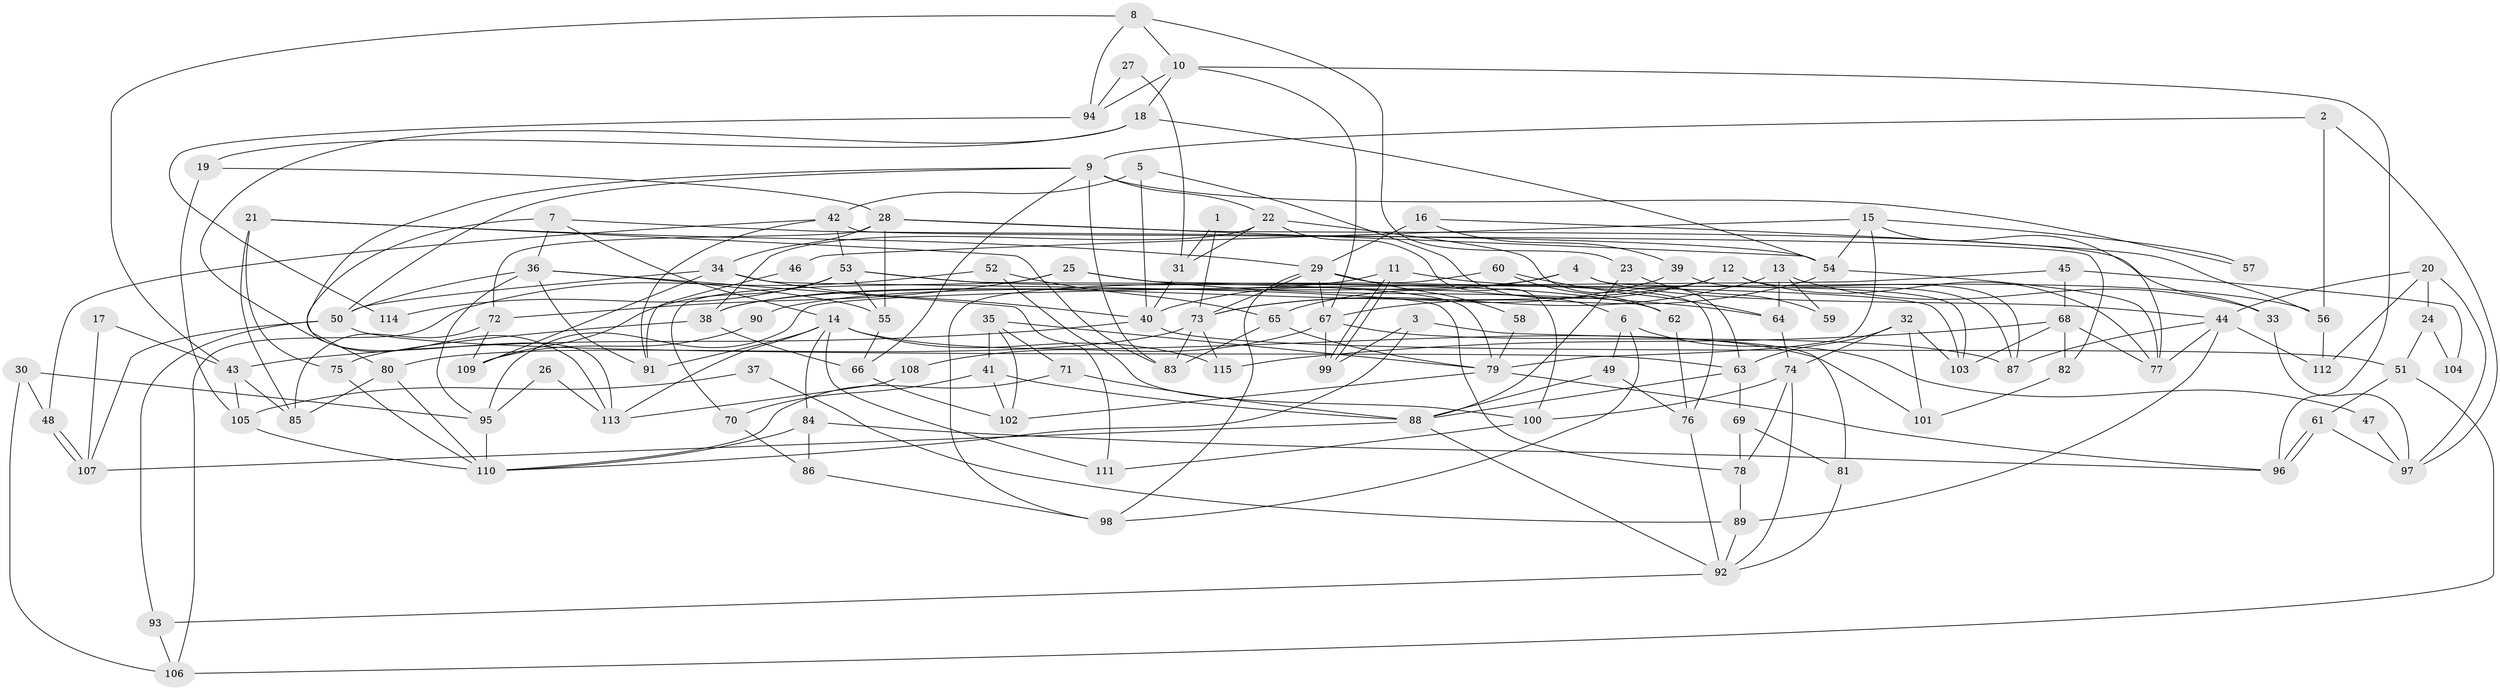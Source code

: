 // coarse degree distribution, {4: 0.17391304347826086, 9: 0.06521739130434782, 6: 0.15217391304347827, 5: 0.15217391304347827, 11: 0.043478260869565216, 3: 0.10869565217391304, 7: 0.10869565217391304, 8: 0.10869565217391304, 10: 0.08695652173913043}
// Generated by graph-tools (version 1.1) at 2025/37/03/04/25 23:37:12]
// undirected, 115 vertices, 230 edges
graph export_dot {
  node [color=gray90,style=filled];
  1;
  2;
  3;
  4;
  5;
  6;
  7;
  8;
  9;
  10;
  11;
  12;
  13;
  14;
  15;
  16;
  17;
  18;
  19;
  20;
  21;
  22;
  23;
  24;
  25;
  26;
  27;
  28;
  29;
  30;
  31;
  32;
  33;
  34;
  35;
  36;
  37;
  38;
  39;
  40;
  41;
  42;
  43;
  44;
  45;
  46;
  47;
  48;
  49;
  50;
  51;
  52;
  53;
  54;
  55;
  56;
  57;
  58;
  59;
  60;
  61;
  62;
  63;
  64;
  65;
  66;
  67;
  68;
  69;
  70;
  71;
  72;
  73;
  74;
  75;
  76;
  77;
  78;
  79;
  80;
  81;
  82;
  83;
  84;
  85;
  86;
  87;
  88;
  89;
  90;
  91;
  92;
  93;
  94;
  95;
  96;
  97;
  98;
  99;
  100;
  101;
  102;
  103;
  104;
  105;
  106;
  107;
  108;
  109;
  110;
  111;
  112;
  113;
  114;
  115;
  1 -- 73;
  1 -- 31;
  2 -- 56;
  2 -- 9;
  2 -- 97;
  3 -- 110;
  3 -- 99;
  3 -- 81;
  4 -- 103;
  4 -- 44;
  4 -- 40;
  4 -- 90;
  5 -- 42;
  5 -- 40;
  5 -- 6;
  6 -- 98;
  6 -- 47;
  6 -- 49;
  7 -- 80;
  7 -- 36;
  7 -- 14;
  7 -- 54;
  8 -- 10;
  8 -- 43;
  8 -- 23;
  8 -- 94;
  9 -- 50;
  9 -- 66;
  9 -- 22;
  9 -- 57;
  9 -- 83;
  9 -- 113;
  10 -- 18;
  10 -- 67;
  10 -- 94;
  10 -- 96;
  11 -- 99;
  11 -- 99;
  11 -- 38;
  11 -- 56;
  12 -- 77;
  12 -- 65;
  12 -- 38;
  12 -- 87;
  13 -- 73;
  13 -- 64;
  13 -- 33;
  13 -- 59;
  14 -- 101;
  14 -- 84;
  14 -- 91;
  14 -- 111;
  14 -- 113;
  14 -- 115;
  15 -- 54;
  15 -- 77;
  15 -- 46;
  15 -- 57;
  15 -- 79;
  16 -- 29;
  16 -- 39;
  16 -- 56;
  17 -- 107;
  17 -- 43;
  18 -- 113;
  18 -- 54;
  18 -- 19;
  19 -- 28;
  19 -- 105;
  20 -- 44;
  20 -- 97;
  20 -- 24;
  20 -- 112;
  21 -- 75;
  21 -- 83;
  21 -- 29;
  21 -- 85;
  22 -- 63;
  22 -- 31;
  22 -- 38;
  22 -- 100;
  23 -- 88;
  23 -- 59;
  24 -- 51;
  24 -- 104;
  25 -- 103;
  25 -- 72;
  25 -- 64;
  25 -- 70;
  26 -- 113;
  26 -- 95;
  27 -- 94;
  27 -- 31;
  28 -- 54;
  28 -- 33;
  28 -- 34;
  28 -- 55;
  28 -- 72;
  29 -- 98;
  29 -- 58;
  29 -- 67;
  29 -- 73;
  29 -- 76;
  30 -- 95;
  30 -- 106;
  30 -- 48;
  31 -- 40;
  32 -- 63;
  32 -- 74;
  32 -- 101;
  32 -- 103;
  33 -- 97;
  34 -- 50;
  34 -- 40;
  34 -- 78;
  34 -- 109;
  35 -- 71;
  35 -- 79;
  35 -- 41;
  35 -- 102;
  36 -- 91;
  36 -- 55;
  36 -- 50;
  36 -- 95;
  36 -- 111;
  37 -- 89;
  37 -- 105;
  38 -- 66;
  38 -- 75;
  39 -- 73;
  39 -- 87;
  40 -- 43;
  40 -- 51;
  41 -- 102;
  41 -- 70;
  41 -- 88;
  42 -- 48;
  42 -- 53;
  42 -- 82;
  42 -- 91;
  43 -- 85;
  43 -- 105;
  44 -- 112;
  44 -- 89;
  44 -- 77;
  44 -- 87;
  45 -- 95;
  45 -- 68;
  45 -- 104;
  46 -- 91;
  47 -- 97;
  48 -- 107;
  48 -- 107;
  49 -- 88;
  49 -- 76;
  50 -- 107;
  50 -- 63;
  50 -- 93;
  51 -- 106;
  51 -- 61;
  52 -- 100;
  52 -- 65;
  52 -- 106;
  53 -- 79;
  53 -- 55;
  53 -- 62;
  53 -- 109;
  53 -- 114;
  54 -- 67;
  54 -- 77;
  55 -- 66;
  56 -- 112;
  58 -- 79;
  60 -- 64;
  60 -- 62;
  60 -- 98;
  61 -- 96;
  61 -- 96;
  61 -- 97;
  62 -- 76;
  63 -- 69;
  63 -- 88;
  64 -- 74;
  65 -- 83;
  65 -- 79;
  66 -- 102;
  67 -- 87;
  67 -- 99;
  67 -- 108;
  68 -- 77;
  68 -- 115;
  68 -- 82;
  68 -- 103;
  69 -- 78;
  69 -- 81;
  70 -- 86;
  71 -- 88;
  71 -- 110;
  72 -- 109;
  72 -- 85;
  73 -- 80;
  73 -- 83;
  73 -- 115;
  74 -- 100;
  74 -- 92;
  74 -- 78;
  75 -- 110;
  76 -- 92;
  78 -- 89;
  79 -- 96;
  79 -- 102;
  80 -- 85;
  80 -- 110;
  81 -- 92;
  82 -- 101;
  84 -- 96;
  84 -- 86;
  84 -- 110;
  86 -- 98;
  88 -- 92;
  88 -- 107;
  89 -- 92;
  90 -- 109;
  92 -- 93;
  93 -- 106;
  94 -- 114;
  95 -- 110;
  100 -- 111;
  105 -- 110;
  108 -- 113;
}
